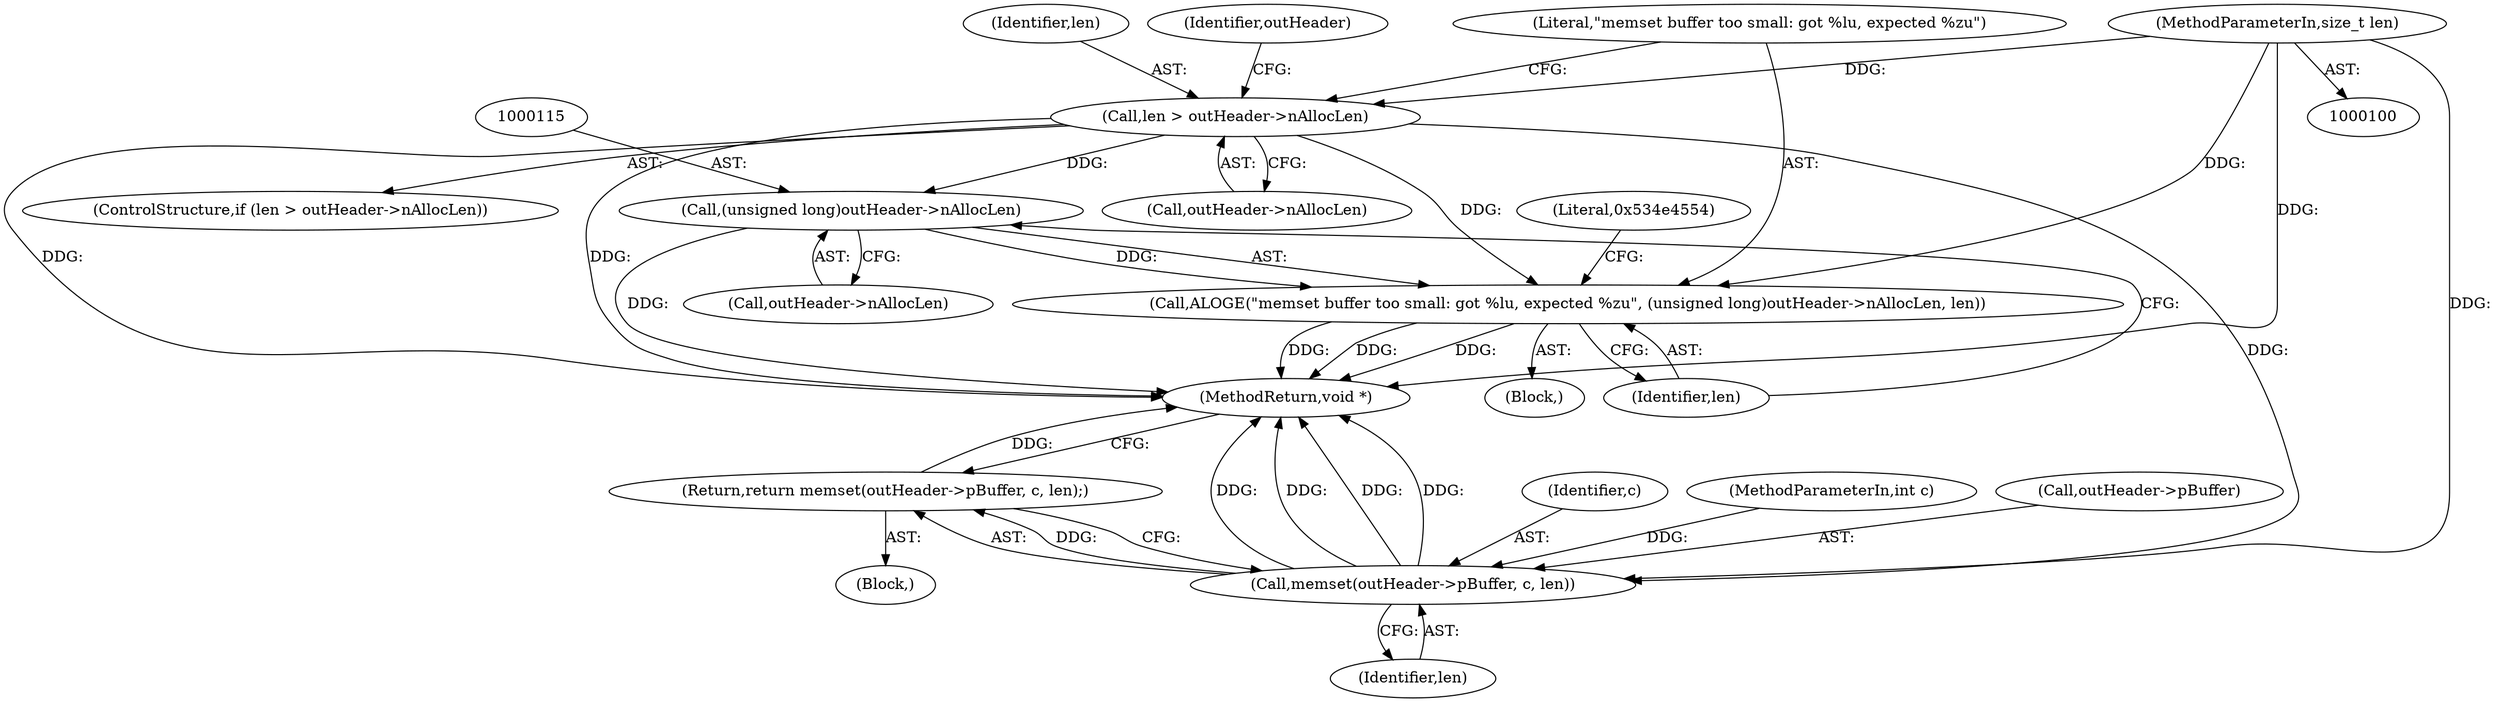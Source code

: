 digraph "0_Android_3c4edac2a5b00dec6c8579a0ee658cfb3bb16d94@pointer" {
"1000106" [label="(Call,len > outHeader->nAllocLen)"];
"1000103" [label="(MethodParameterIn,size_t len)"];
"1000114" [label="(Call,(unsigned long)outHeader->nAllocLen)"];
"1000112" [label="(Call,ALOGE(\"memset buffer too small: got %lu, expected %zu\", (unsigned long)outHeader->nAllocLen, len))"];
"1000134" [label="(Call,memset(outHeader->pBuffer, c, len))"];
"1000133" [label="(Return,return memset(outHeader->pBuffer, c, len);)"];
"1000108" [label="(Call,outHeader->nAllocLen)"];
"1000116" [label="(Call,outHeader->nAllocLen)"];
"1000111" [label="(Block,)"];
"1000138" [label="(Identifier,c)"];
"1000102" [label="(MethodParameterIn,int c)"];
"1000106" [label="(Call,len > outHeader->nAllocLen)"];
"1000114" [label="(Call,(unsigned long)outHeader->nAllocLen)"];
"1000136" [label="(Identifier,outHeader)"];
"1000119" [label="(Identifier,len)"];
"1000133" [label="(Return,return memset(outHeader->pBuffer, c, len);)"];
"1000113" [label="(Literal,\"memset buffer too small: got %lu, expected %zu\")"];
"1000140" [label="(MethodReturn,void *)"];
"1000135" [label="(Call,outHeader->pBuffer)"];
"1000112" [label="(Call,ALOGE(\"memset buffer too small: got %lu, expected %zu\", (unsigned long)outHeader->nAllocLen, len))"];
"1000107" [label="(Identifier,len)"];
"1000134" [label="(Call,memset(outHeader->pBuffer, c, len))"];
"1000139" [label="(Identifier,len)"];
"1000103" [label="(MethodParameterIn,size_t len)"];
"1000104" [label="(Block,)"];
"1000105" [label="(ControlStructure,if (len > outHeader->nAllocLen))"];
"1000121" [label="(Literal,0x534e4554)"];
"1000106" -> "1000105"  [label="AST: "];
"1000106" -> "1000108"  [label="CFG: "];
"1000107" -> "1000106"  [label="AST: "];
"1000108" -> "1000106"  [label="AST: "];
"1000113" -> "1000106"  [label="CFG: "];
"1000136" -> "1000106"  [label="CFG: "];
"1000106" -> "1000140"  [label="DDG: "];
"1000106" -> "1000140"  [label="DDG: "];
"1000103" -> "1000106"  [label="DDG: "];
"1000106" -> "1000114"  [label="DDG: "];
"1000106" -> "1000112"  [label="DDG: "];
"1000106" -> "1000134"  [label="DDG: "];
"1000103" -> "1000100"  [label="AST: "];
"1000103" -> "1000140"  [label="DDG: "];
"1000103" -> "1000112"  [label="DDG: "];
"1000103" -> "1000134"  [label="DDG: "];
"1000114" -> "1000112"  [label="AST: "];
"1000114" -> "1000116"  [label="CFG: "];
"1000115" -> "1000114"  [label="AST: "];
"1000116" -> "1000114"  [label="AST: "];
"1000119" -> "1000114"  [label="CFG: "];
"1000114" -> "1000140"  [label="DDG: "];
"1000114" -> "1000112"  [label="DDG: "];
"1000112" -> "1000111"  [label="AST: "];
"1000112" -> "1000119"  [label="CFG: "];
"1000113" -> "1000112"  [label="AST: "];
"1000119" -> "1000112"  [label="AST: "];
"1000121" -> "1000112"  [label="CFG: "];
"1000112" -> "1000140"  [label="DDG: "];
"1000112" -> "1000140"  [label="DDG: "];
"1000112" -> "1000140"  [label="DDG: "];
"1000134" -> "1000133"  [label="AST: "];
"1000134" -> "1000139"  [label="CFG: "];
"1000135" -> "1000134"  [label="AST: "];
"1000138" -> "1000134"  [label="AST: "];
"1000139" -> "1000134"  [label="AST: "];
"1000133" -> "1000134"  [label="CFG: "];
"1000134" -> "1000140"  [label="DDG: "];
"1000134" -> "1000140"  [label="DDG: "];
"1000134" -> "1000140"  [label="DDG: "];
"1000134" -> "1000140"  [label="DDG: "];
"1000134" -> "1000133"  [label="DDG: "];
"1000102" -> "1000134"  [label="DDG: "];
"1000133" -> "1000104"  [label="AST: "];
"1000140" -> "1000133"  [label="CFG: "];
"1000133" -> "1000140"  [label="DDG: "];
}
